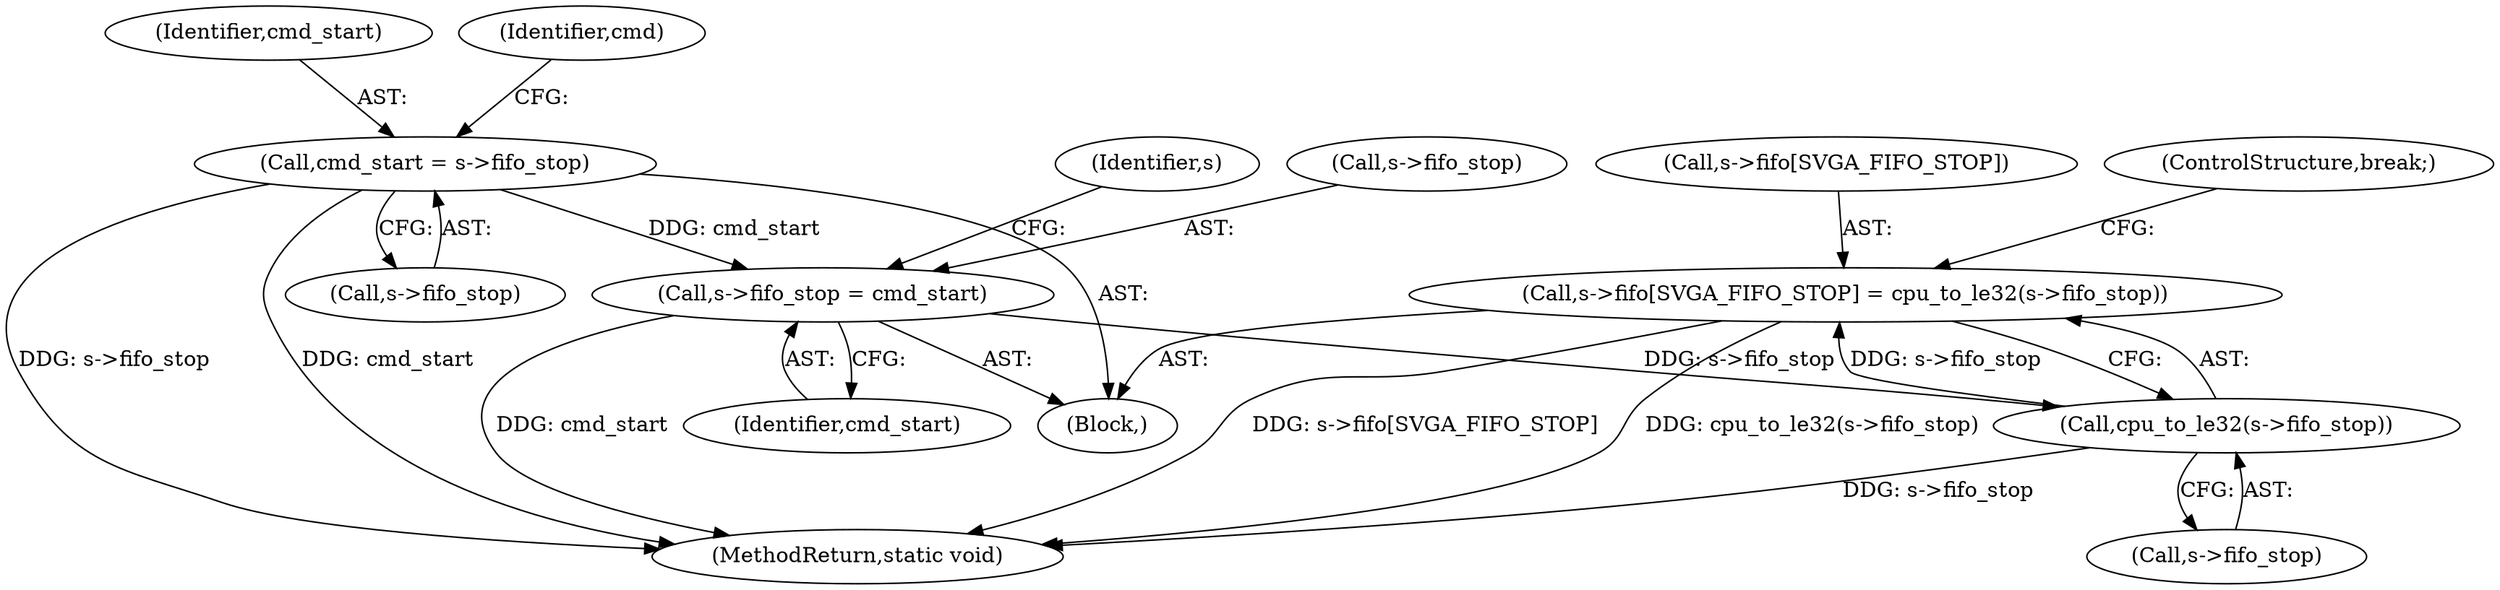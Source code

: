 digraph "0_qemu_167d97a3def77ee2dbf6e908b0ecbfe2103977db@array" {
"1000552" [label="(Call,s->fifo[SVGA_FIFO_STOP] = cpu_to_le32(s->fifo_stop))"];
"1000558" [label="(Call,cpu_to_le32(s->fifo_stop))"];
"1000547" [label="(Call,s->fifo_stop = cmd_start)"];
"1000137" [label="(Call,cmd_start = s->fifo_stop)"];
"1000553" [label="(Call,s->fifo[SVGA_FIFO_STOP])"];
"1000551" [label="(Identifier,cmd_start)"];
"1000139" [label="(Call,s->fifo_stop)"];
"1000562" [label="(ControlStructure,break;)"];
"1000138" [label="(Identifier,cmd_start)"];
"1000144" [label="(Identifier,cmd)"];
"1000555" [label="(Identifier,s)"];
"1000547" [label="(Call,s->fifo_stop = cmd_start)"];
"1000548" [label="(Call,s->fifo_stop)"];
"1000136" [label="(Block,)"];
"1000558" [label="(Call,cpu_to_le32(s->fifo_stop))"];
"1000552" [label="(Call,s->fifo[SVGA_FIFO_STOP] = cpu_to_le32(s->fifo_stop))"];
"1000137" [label="(Call,cmd_start = s->fifo_stop)"];
"1000559" [label="(Call,s->fifo_stop)"];
"1000563" [label="(MethodReturn,static void)"];
"1000552" -> "1000136"  [label="AST: "];
"1000552" -> "1000558"  [label="CFG: "];
"1000553" -> "1000552"  [label="AST: "];
"1000558" -> "1000552"  [label="AST: "];
"1000562" -> "1000552"  [label="CFG: "];
"1000552" -> "1000563"  [label="DDG: s->fifo[SVGA_FIFO_STOP]"];
"1000552" -> "1000563"  [label="DDG: cpu_to_le32(s->fifo_stop)"];
"1000558" -> "1000552"  [label="DDG: s->fifo_stop"];
"1000558" -> "1000559"  [label="CFG: "];
"1000559" -> "1000558"  [label="AST: "];
"1000558" -> "1000563"  [label="DDG: s->fifo_stop"];
"1000547" -> "1000558"  [label="DDG: s->fifo_stop"];
"1000547" -> "1000136"  [label="AST: "];
"1000547" -> "1000551"  [label="CFG: "];
"1000548" -> "1000547"  [label="AST: "];
"1000551" -> "1000547"  [label="AST: "];
"1000555" -> "1000547"  [label="CFG: "];
"1000547" -> "1000563"  [label="DDG: cmd_start"];
"1000137" -> "1000547"  [label="DDG: cmd_start"];
"1000137" -> "1000136"  [label="AST: "];
"1000137" -> "1000139"  [label="CFG: "];
"1000138" -> "1000137"  [label="AST: "];
"1000139" -> "1000137"  [label="AST: "];
"1000144" -> "1000137"  [label="CFG: "];
"1000137" -> "1000563"  [label="DDG: s->fifo_stop"];
"1000137" -> "1000563"  [label="DDG: cmd_start"];
}

